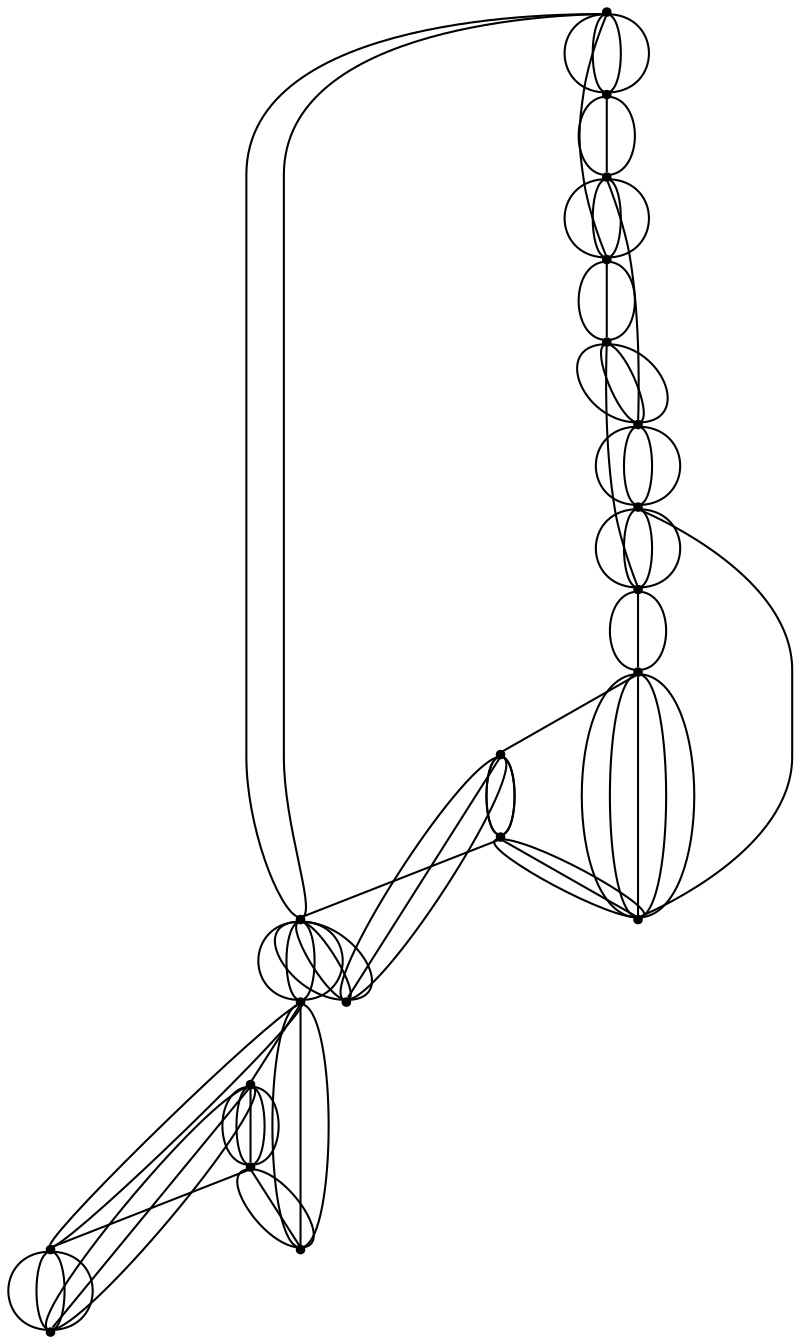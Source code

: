 graph {
  node [shape=point,comment="{\"directed\":false,\"doi\":\"10.4230/LIPIcs.GD.2024.35\",\"figure\":\"6 (4)\"}"]

  v0 [pos="1922.2089846285276,683.9101101197767"]
  v1 [pos="1786.1648415021345,683.9101101197767"]
  v2 [pos="1718.1427699389378,683.9099829586723"]
  v3 [pos="1650.120698375741,683.9101101197767"]
  v4 [pos="1582.0986268125444,683.9101101197767"]
  v5 [pos="1514.0765552493478,683.9101101197767"]
  v6 [pos="1446.0544836861513,683.9099829586723"]
  v7 [pos="1378.0324121229546,683.9101101197767"]
  v8 [pos="1310.0103405597579,683.9101101197767"]
  v9 [pos="1241.9882689965611,683.9101101197767"]
  v10 [pos="1173.9661974333644,683.9099829586723"]
  v11 [pos="1037.9219907111676,683.9101101197767"]
  v12 [pos="969.899919147971,683.9101101197767"]
  v13 [pos="833.8557760215776,683.9101101197767"]
  v14 [pos="765.8337044583811,683.9099829586723"]
  v15 [pos="629.7895613319879,683.9101101197767"]
  v16 [pos="1854.1869130653308,683.9101101197767"]
  v17 [pos="1105.944125870168,683.9101101197767"]
  v18 [pos="901.8778475847744,683.9101101197767"]
  v19 [pos="697.8116328951845,683.9101101197767"]

  v15 -- v12 [id="-2",pos="629.7895613319879,683.9101101197767 629.7895613319878,955.9331446941126 629.7895613319878,955.9331446941126 629.7895613319878,955.9331446941126 969.899919147971,955.9331446941126 969.899919147971,955.9331446941126 969.899919147971,955.9331446941126 969.899919147971,683.9101101197767 969.899919147971,683.9101101197767 969.899919147971,683.9101101197767"]
  v15 -- v12 [id="-3",pos="629.7895613319879,683.9101101197767 629.7895613319878,479.8928341890248 629.7895613319878,479.8928341890248 629.7895613319878,479.8928341890248 969.899919147971,479.8928341890248 969.899919147971,479.8928341890248 969.899919147971,479.8928341890248 969.899919147971,683.9101101197767 969.899919147971,683.9101101197767 969.899919147971,683.9101101197767"]
  v0 -- v2 [id="-4",pos="1922.2089846285276,683.9101101197767 1911.5039030034034,651.8028849621194 1886.3016491742746,626.6067386685611 1854.1867858737237,615.9043514761927 1797.8347986599408,597.1262804448988 1736.9252817747806,627.5715735483445 1718.1427699389378,683.9099829586723"]
  v15 -- v19 [id="-5",pos="629.7895613319879,683.9101101197767 651.0464586954868,679.6597502045527 651.0464586954868,679.6597502045527 651.0464586954868,679.6597502045527 676.5547355316855,679.6598773656572 676.5547355316855,679.6598773656572 676.5547355316855,679.6598773656572 697.8116328951845,683.9101101197767 697.8116328951845,683.9101101197767 697.8116328951845,683.9101101197767"]
  v15 -- v19 [id="-6",pos="629.7895613319879,683.9101101197767 651.0464586954868,688.1604700350007 651.0464586954868,688.1604700350007 651.0464586954868,688.1604700350007 676.5547355316855,688.1603428738963 676.5547355316855,688.1603428738963 676.5547355316855,688.1603428738963 697.8116328951845,683.9101101197767 697.8116328951845,683.9101101197767 697.8116328951845,683.9101101197767"]
  v15 -- v19 [id="-7",pos="629.7895613319879,683.9101101197767 651.0464586954868,671.1590303741046 651.0464586954868,671.1590303741046 651.0464586954868,671.1590303741046 676.5547355316855,671.1590303741046 676.5547355316855,671.1590303741046 676.5547355316855,671.1590303741046 697.8116328951845,683.9101101197767 697.8116328951845,683.9101101197767 697.8116328951845,683.9101101197767"]
  v1 -- v2 [id="-8",pos="1786.1648415021345,683.9101101197767 1782.5977528764988,694.612497312145 1774.19712879173,703.0112339368486 1763.4920471666057,706.5772763686386 1744.7095353307627,712.838053344736 1724.404921530827,702.6881811510707 1718.1427699389378,683.9099829586723"]
  v15 -- v19 [id="-10",pos="629.7895613319879,683.9101101197767 651.0464586954868,696.6611898654487 651.0464586954868,696.6611898654487 651.0464586954868,696.6611898654487 676.5547355316855,696.6611898654487 676.5547355316855,696.6611898654487 676.5547355316855,696.6611898654487 697.8116328951845,683.9101101197767 697.8116328951845,683.9101101197767 697.8116328951845,683.9101101197767"]
  v1 -- v4 [id="-11",pos="1786.1648415021345,683.9101101197767 1775.4597598770101,716.017335277434 1750.2575060478814,741.2134815709923 1718.1426427473305,751.9158687633607 1661.7906555335476,770.6939397946546 1600.8811386483874,740.2486466912088 1582.0986268125444,683.9101101197767"]
  v3 -- v4 [id="-13",pos="1650.120698375741,683.9101101197767 1646.5536097501056,694.612497312145 1638.1529856653367,703.0112339368486 1627.4479040402125,706.5772763686386 1608.6653922043695,712.838053344736 1588.3607784044339,702.6881811510707 1582.0986268125444,683.9101101197767"]
  v3 -- v6 [id="-14",pos="1650.120698375741,683.9101101197767 1639.415616750617,651.8028849621194 1614.2133629214882,626.6067386685611 1582.0984996209372,615.9043514761927 1525.7465124071541,597.1262804448988 1464.8369955219941,627.5715735483445 1446.0544836861513,683.9099829586723"]
  v5 -- v6 [id="-15",pos="1514.0765552493478,683.9101101197767 1510.5094666237123,694.612497312145 1502.1088425389435,703.0112339368486 1491.403760913819,706.5772763686386 1472.6212490779762,712.838053344736 1452.3166352780406,702.6881811510707 1446.0544836861513,683.9099829586723"]
  v5 -- v8 [id="-16",pos="1514.0765552493478,683.9101101197767 1503.3714736242237,716.017335277434 1478.169219795095,741.2134815709923 1446.054356494544,751.9158687633607 1389.7023692807609,770.6939397946546 1328.792852395601,740.2486466912088 1310.0103405597579,683.9101101197767"]
  v7 -- v8 [id="-17",pos="1378.0324121229546,683.9101101197767 1374.465323497319,694.612497312145 1366.06469941255,703.0112339368486 1355.3596177874258,706.5772763686386 1336.5771059515828,712.838053344736 1316.2724921516472,702.6881811510707 1310.0103405597579,683.9101101197767"]
  v7 -- v10 [id="-18",pos="1378.0324121229546,683.9101101197767 1367.3273304978302,651.8028849621194 1342.1250766687015,626.6067386685611 1310.0102133681505,615.9043514761927 1253.6582261543676,597.1262804448988 1192.7487092692074,627.5715735483445 1173.9661974333644,683.9099829586723"]
  v19 -- v14 [id="-19",pos="697.8116328951845,683.9101101197767 719.0685302586834,683.9101101197767 719.0685302586834,683.9101101197767 719.0685302586834,683.9101101197767 744.5768070948822,683.9101101197767 744.5768070948822,683.9101101197767 744.5768070948822,683.9101101197767 765.8337044583811,683.9099829586723 765.8337044583811,683.9099829586723 765.8337044583811,683.9099829586723"]
  v9 -- v10 [id="-22",pos="1241.9882689965611,683.9101101197767 1238.4211803709259,694.612497312145 1230.0205562861568,703.0112339368486 1219.3154746610326,706.5772763686386 1200.5329628251895,712.838053344736 1180.228349025254,702.6881811510707 1173.9661974333644,683.9099829586723"]
  v19 -- v14 [id="-23",pos="697.8116328951845,683.9101101197767 719.0685302586834,671.1590303741046 719.0685302586834,671.1590303741046 719.0685302586834,671.1590303741046 744.5768070948822,671.1590303741046 744.5768070948822,671.1590303741046 744.5768070948822,671.1590303741046 765.8337044583811,683.9099829586723 765.8337044583811,683.9099829586723 765.8337044583811,683.9099829586723"]
  v19 -- v14 [id="-24",pos="697.8116328951845,683.9101101197767 719.0685302586834,696.6611898654487 719.0685302586834,696.6611898654487 719.0685302586834,696.6611898654487 744.5768070948822,696.6611898654487 744.5768070948822,696.6611898654487 744.5768070948822,696.6611898654487 765.8337044583811,683.9099829586723 765.8337044583811,683.9099829586723 765.8337044583811,683.9099829586723"]
  v9 -- v11 [id="-25",pos="1241.9882689965611,683.9101101197767 1231.283187371437,716.017335277434 1206.0810607339156,741.2134815709923 1173.9660702417573,751.9158687633607 1117.6140830279744,770.6939397946546 1056.7045661428142,740.2486466912088 1037.9219907111676,683.9101101197767"]
  v11 -- v12 [id="-26",pos="1037.9219907111676,683.9101101197767 1034.355092872943,694.612497312145 1025.9543415965668,703.0112339368486 1015.2493871630498,706.5772763686386 996.4668117314033,712.838053344736 976.1621979314676,702.6881811510707 969.899919147971,683.9101101197767"]
  v12 -- v14 [id="-27",pos="969.899919147971,683.9101101197767 959.1949011186504,716.017335277434 933.992774481129,741.2134815709923 901.8778475847744,751.9158687633607 845.5257967751878,770.6939397946546 784.6162798900277,740.2486466912088 765.8337044583811,683.9099829586723"]
  v13 -- v14 [id="-28",pos="833.8557760215776,683.9101101197767 830.2888781833532,694.612497312145 821.8881269069769,703.0112339368486 811.18317247346,706.5772763686386 792.4005970418134,712.838053344736 772.0959832418777,702.6881811510707 765.8337044583811,683.9099829586723"]
  v13 -- v15 [id="-29",pos="833.8557760215776,683.9101101197767 823.1507579922571,651.8028849621194 797.9486313547357,626.6067386685611 765.8337044583811,615.9043514761927 709.4816536487945,597.1262804448988 648.5721367636344,627.5715735483445 629.7895613319879,683.9101101197767"]
  v0 -- v11 [id="-31",pos="1922.2089846285276,683.9101101197767 1922.2088574369204,955.9331446941126 1922.2088574369204,955.9331446941126 1922.2088574369204,955.9331446941126 1037.9219907111676,955.9331446941126 1037.9219907111676,955.9331446941126 1037.9219907111676,955.9331446941126 1037.9219907111676,683.9101101197767 1037.9219907111676,683.9101101197767 1037.9219907111676,683.9101101197767"]
  v0 -- v11 [id="-32",pos="1922.2089846285276,683.9101101197767 1922.2088574369204,479.8928341890248 1922.2088574369204,479.8928341890248 1922.2088574369204,479.8928341890248 1037.9219907111676,479.8928341890248 1037.9219907111676,479.8928341890248 1037.9219907111676,479.8928341890248 1037.9219907111676,683.9101101197767 1037.9219907111676,683.9101101197767 1037.9219907111676,683.9101101197767"]
  v0 -- v16 [id="-33",pos="1922.2089846285276,683.9101101197767 1900.9519600734216,679.6597502045527 1900.9519600734216,679.6597502045527 1900.9519600734216,679.6597502045527 1875.44381042883,679.6598773656572 1875.44381042883,679.6598773656572 1875.44381042883,679.6598773656572 1854.1869130653308,683.9101101197767 1854.1869130653308,683.9101101197767 1854.1869130653308,683.9101101197767"]
  v0 -- v16 [id="-34",pos="1922.2089846285276,683.9101101197767 1900.9519600734216,688.1604700350007 1900.9519600734216,688.1604700350007 1900.9519600734216,688.1604700350007 1875.44381042883,688.1603428738963 1875.44381042883,688.1603428738963 1875.44381042883,688.1603428738963 1854.1869130653308,683.9101101197767 1854.1869130653308,683.9101101197767 1854.1869130653308,683.9101101197767"]
  v0 -- v16 [id="-35",pos="1922.2089846285276,683.9101101197767 1900.9519600734216,696.6611898654487 1900.9519600734216,696.6611898654487 1900.9519600734216,696.6611898654487 1875.4436832372228,696.6611898654487 1875.4436832372228,696.6611898654487 1875.4436832372228,696.6611898654487 1854.1869130653308,683.9101101197767 1854.1869130653308,683.9101101197767 1854.1869130653308,683.9101101197767"]
  v0 -- v16 [id="-39",pos="1922.2089846285276,683.9101101197767 1900.9519600734216,671.1590303741046 1900.9519600734216,671.1590303741046 1900.9519600734216,671.1590303741046 1875.4436832372228,671.1590303741046 1875.4436832372228,671.1590303741046 1875.4436832372228,671.1590303741046 1854.1869130653308,683.9101101197767 1854.1869130653308,683.9101101197767 1854.1869130653308,683.9101101197767"]
  v16 -- v1 [id="-40",pos="1854.1869130653308,683.9101101197767 1832.9298885102248,692.4108299502246 1832.9298885102248,692.4108299502246 1832.9298885102248,692.4108299502246 1807.4217388656334,692.4108299502246 1807.4217388656334,692.4108299502246 1807.4217388656334,692.4108299502246 1786.1648415021345,683.9101101197767 1786.1648415021345,683.9101101197767 1786.1648415021345,683.9101101197767"]
  v16 -- v1 [id="-41",pos="1854.1869130653308,683.9101101197767 1832.9298885102248,679.6597502045527 1832.9298885102248,679.6597502045527 1832.9298885102248,679.6597502045527 1807.4217388656334,679.6598773656572 1807.4217388656334,679.6598773656572 1807.4217388656334,679.6598773656572 1786.1648415021345,683.9101101197767 1786.1648415021345,683.9101101197767 1786.1648415021345,683.9101101197767"]
  v16 -- v1 [id="-46",pos="1854.1869130653308,683.9101101197767 1832.9298885102248,671.1590303741046 1832.9298885102248,671.1590303741046 1832.9298885102248,671.1590303741046 1807.421611674026,671.1590303741046 1807.421611674026,671.1590303741046 1807.421611674026,671.1590303741046 1786.1648415021345,683.9101101197767 1786.1648415021345,683.9101101197767 1786.1648415021345,683.9101101197767"]
  v14 -- v13 [id="-47",pos="765.8337044583811,683.9099829586723 787.09060182188,679.6597502045527 787.09060182188,679.6597502045527 787.09060182188,679.6597502045527 812.5988786580788,679.6598773656572 812.5988786580788,679.6598773656572 812.5988786580788,679.6598773656572 833.8557760215776,683.9101101197767 833.8557760215776,683.9101101197767 833.8557760215776,683.9101101197767"]
  v14 -- v13 [id="-50",pos="765.8337044583811,683.9099829586723 787.09060182188,671.1590303741046 787.09060182188,671.1590303741046 787.09060182188,671.1590303741046 812.5988786580788,671.1590303741046 812.5988786580788,671.1590303741046 812.5988786580788,671.1590303741046 833.8557760215776,683.9101101197767 833.8557760215776,683.9101101197767 833.8557760215776,683.9101101197767"]
  v14 -- v13 [id="-51",pos="765.8337044583811,683.9099829586723 787.09060182188,688.1604700350007 787.09060182188,688.1604700350007 787.09060182188,688.1604700350007 812.5988786580788,688.1603428738963 812.5988786580788,688.1603428738963 812.5988786580788,688.1603428738963 833.8557760215776,683.9101101197767 833.8557760215776,683.9101101197767 833.8557760215776,683.9101101197767"]
  v1 -- v2 [id="-56",pos="1786.1648415021345,683.9101101197767 1764.907816947028,675.4093902893287 1764.907816947028,675.4093902893287 1764.907816947028,675.4093902893287 1739.3996673024367,675.4093902893287 1739.3996673024367,675.4093902893287 1739.3996673024367,675.4093902893287 1718.1427699389378,683.9099829586723 1718.1427699389378,683.9099829586723 1718.1427699389378,683.9099829586723"]
  v1 -- v2 [id="-57",pos="1786.1648415021345,683.9101101197767 1764.907816947028,692.4108299502246 1764.907816947028,692.4108299502246 1764.907816947028,692.4108299502246 1739.3996673024367,692.4108299502246 1739.3996673024367,692.4108299502246 1739.3996673024367,692.4108299502246 1718.1427699389378,683.9099829586723 1718.1427699389378,683.9099829586723 1718.1427699389378,683.9099829586723"]
  v13 -- v18 [id="-59",pos="833.8557760215776,683.9101101197767 855.1126733850767,683.9101101197767 855.1126733850767,683.9101101197767 855.1126733850767,683.9101101197767 880.6209502212754,683.9101101197767 880.6209502212754,683.9101101197767 880.6209502212754,683.9101101197767 901.8778475847744,683.9101101197767 901.8778475847744,683.9101101197767 901.8778475847744,683.9101101197767"]
  v13 -- v18 [id="-62",pos="833.8557760215776,683.9101101197767 855.1126733850767,671.1590303741046 855.1126733850767,671.1590303741046 855.1126733850767,671.1590303741046 880.6209502212754,671.1590303741046 880.6209502212754,671.1590303741046 880.6209502212754,671.1590303741046 901.8778475847744,683.9101101197767 901.8778475847744,683.9101101197767 901.8778475847744,683.9101101197767"]
  v13 -- v18 [id="-63",pos="833.8557760215776,683.9101101197767 855.1126733850767,696.6611898654487 855.1126733850767,696.6611898654487 855.1126733850767,696.6611898654487 880.6209502212754,696.6611898654487 880.6209502212754,696.6611898654487 880.6209502212754,696.6611898654487 901.8778475847744,683.9101101197767 901.8778475847744,683.9101101197767 901.8778475847744,683.9101101197767"]
  v13 -- v14 [id="-65",pos="833.8557760215776,683.9101101197767 812.5988786580788,696.6611898654487 812.5988786580788,696.6611898654487 812.5988786580788,696.6611898654487 787.09060182188,696.6611898654487 787.09060182188,696.6611898654487 787.09060182188,696.6611898654487 765.8337044583811,683.9099829586723 765.8337044583811,683.9099829586723 765.8337044583811,683.9099829586723"]
  v1 -- v2 [id="-67",pos="1786.1648415021345,683.9101101197767 1764.907816947028,683.9101101197767 1764.907816947028,683.9101101197767 1764.907816947028,683.9101101197767 1739.3996673024367,683.9101101197767 1739.3996673024367,683.9101101197767 1739.3996673024367,683.9101101197767 1718.1427699389378,683.9099829586723 1718.1427699389378,683.9099829586723 1718.1427699389378,683.9099829586723"]
  v18 -- v12 [id="-72",pos="901.8778475847744,683.9101101197767 923.1347449482734,675.4093902893287 923.1347449482734,675.4093902893287 923.1347449482734,675.4093902893287 948.6430217844721,675.4093902893287 948.6430217844721,675.4093902893287 948.6430217844721,675.4093902893287 969.899919147971,683.9101101197767 969.899919147971,683.9101101197767 969.899919147971,683.9101101197767"]
  v18 -- v12 [id="-73",pos="901.8778475847744,683.9101101197767 923.1347449482734,688.1604700350007 923.1347449482734,688.1604700350007 923.1347449482734,688.1604700350007 948.6430217844721,688.1603428738963 948.6430217844721,688.1603428738963 948.6430217844721,688.1603428738963 969.899919147971,683.9101101197767 969.899919147971,683.9101101197767 969.899919147971,683.9101101197767"]
  v2 -- v3 [id="-74",pos="1718.1427699389378,683.9099829586723 1696.8857453838316,696.6611898654487 1696.8857453838316,696.6611898654487 1696.8857453838316,696.6611898654487 1671.3774685476328,696.6611898654487 1671.3774685476328,696.6611898654487 1671.3774685476328,696.6611898654487 1650.120698375741,683.9101101197767 1650.120698375741,683.9101101197767 1650.120698375741,683.9101101197767"]
  v18 -- v12 [id="-75",pos="901.8778475847744,683.9101101197767 923.1347449482734,696.6611898654487 923.1347449482734,696.6611898654487 923.1347449482734,696.6611898654487 948.6430217844721,696.6611898654487 948.6430217844721,696.6611898654487 948.6430217844721,696.6611898654487 969.899919147971,683.9101101197767 969.899919147971,683.9101101197767 969.899919147971,683.9101101197767"]
  v2 -- v3 [id="-79",pos="1718.1427699389378,683.9099829586723 1696.8857453838316,675.4093902893287 1696.8857453838316,675.4093902893287 1696.8857453838316,675.4093902893287 1671.37759573924,675.4093902893287 1671.37759573924,675.4093902893287 1671.37759573924,675.4093902893287 1650.120698375741,683.9101101197767 1650.120698375741,683.9101101197767 1650.120698375741,683.9101101197767"]
  v2 -- v3 [id="-82",pos="1718.1427699389378,683.9099829586723 1696.8857453838316,688.1604700350007 1696.8857453838316,688.1604700350007 1696.8857453838316,688.1604700350007 1671.37759573924,688.1603428738963 1671.37759573924,688.1603428738963 1671.37759573924,688.1603428738963 1650.120698375741,683.9101101197767 1650.120698375741,683.9101101197767 1650.120698375741,683.9101101197767"]
  v12 -- v11 [id="-85",pos="969.899919147971,683.9101101197767 991.15681651147,683.9101101197767 991.15681651147,683.9101101197767 991.15681651147,683.9101101197767 1016.6650933476687,683.9101101197767 1016.6650933476687,683.9101101197767 1016.6650933476687,683.9101101197767 1037.9219907111676,683.9101101197767 1037.9219907111676,683.9101101197767 1037.9219907111676,683.9101101197767"]
  v12 -- v11 [id="-86",pos="969.899919147971,683.9101101197767 991.15681651147,675.4093902893287 991.15681651147,675.4093902893287 991.15681651147,675.4093902893287 1016.6650933476687,675.4093902893287 1016.6650933476687,675.4093902893287 1016.6650933476687,675.4093902893287 1037.9219907111676,683.9101101197767 1037.9219907111676,683.9101101197767 1037.9219907111676,683.9101101197767"]
  v12 -- v11 [id="-87",pos="969.899919147971,683.9101101197767 991.15681651147,692.4108299502246 991.15681651147,692.4108299502246 991.15681651147,692.4108299502246 1016.6650933476687,692.4108299502246 1016.6650933476687,692.4108299502246 1016.6650933476687,692.4108299502246 1037.9219907111676,683.9101101197767 1037.9219907111676,683.9101101197767 1037.9219907111676,683.9101101197767"]
  v3 -- v4 [id="-93",pos="1650.120698375741,683.9101101197767 1628.8636738206349,675.4093902893287 1628.8636738206349,675.4093902893287 1628.8636738206349,675.4093902893287 1603.3555241760434,675.4093902893287 1603.3555241760434,675.4093902893287 1603.3555241760434,675.4093902893287 1582.0986268125444,683.9101101197767 1582.0986268125444,683.9101101197767 1582.0986268125444,683.9101101197767"]
  v3 -- v4 [id="-96",pos="1650.120698375741,683.9101101197767 1628.8636738206349,692.4108299502246 1628.8636738206349,692.4108299502246 1628.8636738206349,692.4108299502246 1603.3555241760434,692.4108299502246 1603.3555241760434,692.4108299502246 1603.3555241760434,692.4108299502246 1582.0986268125444,683.9101101197767 1582.0986268125444,683.9101101197767 1582.0986268125444,683.9101101197767"]
  v3 -- v4 [id="-99",pos="1650.120698375741,683.9101101197767 1628.8636738206349,683.9101101197767 1628.8636738206349,683.9101101197767 1628.8636738206349,683.9101101197767 1603.3555241760434,683.9101101197767 1603.3555241760434,683.9101101197767 1603.3555241760434,683.9101101197767 1582.0986268125444,683.9101101197767 1582.0986268125444,683.9101101197767 1582.0986268125444,683.9101101197767"]
  v4 -- v5 [id="-101",pos="1582.0986268125444,683.9101101197767 1560.8416022574381,679.6597502045527 1560.8416022574381,679.6597502045527 1560.8416022574381,679.6597502045527 1535.3334526128467,679.6598773656572 1535.3334526128467,679.6598773656572 1535.3334526128467,679.6598773656572 1514.0765552493478,683.9101101197767 1514.0765552493478,683.9101101197767 1514.0765552493478,683.9101101197767"]
  v11 -- v17 [id="-104",pos="1037.9219907111676,683.9101101197767 1059.1788880746667,688.1604700350007 1059.1788880746667,688.1604700350007 1059.1788880746667,688.1604700350007 1084.687228506669,688.1603428738963 1084.687228506669,688.1603428738963 1084.687228506669,688.1603428738963 1105.944125870168,683.9101101197767 1105.944125870168,683.9101101197767 1105.944125870168,683.9101101197767"]
  v11 -- v17 [id="-106",pos="1037.9219907111676,683.9101101197767 1059.1788880746667,671.1590303741046 1059.1788880746667,671.1590303741046 1059.1788880746667,671.1590303741046 1084.687228506669,671.1590303741046 1084.687228506669,671.1590303741046 1084.687228506669,671.1590303741046 1105.944125870168,683.9101101197767 1105.944125870168,683.9101101197767 1105.944125870168,683.9101101197767"]
  v4 -- v5 [id="-107",pos="1582.0986268125444,683.9101101197767 1560.8416022574381,688.1604700350007 1560.8416022574381,688.1604700350007 1560.8416022574381,688.1604700350007 1535.3334526128467,688.1603428738963 1535.3334526128467,688.1603428738963 1535.3334526128467,688.1603428738963 1514.0765552493478,683.9101101197767 1514.0765552493478,683.9101101197767 1514.0765552493478,683.9101101197767"]
  v4 -- v5 [id="-110",pos="1582.0986268125444,683.9101101197767 1560.8416022574381,696.6611898654487 1560.8416022574381,696.6611898654487 1560.8416022574381,696.6611898654487 1535.3333254212396,696.6611898654487 1535.3333254212396,696.6611898654487 1535.3333254212396,696.6611898654487 1514.0765552493478,683.9101101197767 1514.0765552493478,683.9101101197767 1514.0765552493478,683.9101101197767"]
  v4 -- v5 [id="-113",pos="1582.0986268125444,683.9101101197767 1560.8416022574381,671.1590303741046 1560.8416022574381,671.1590303741046 1560.8416022574381,671.1590303741046 1535.3333254212396,671.1590303741046 1535.3333254212396,671.1590303741046 1535.3333254212396,671.1590303741046 1514.0765552493478,683.9101101197767 1514.0765552493478,683.9101101197767 1514.0765552493478,683.9101101197767"]
  v11 -- v17 [id="-114",pos="1037.9219907111676,683.9101101197767 1059.1788880746667,679.6597502045527 1059.1788880746667,679.6597502045527 1059.1788880746667,679.6597502045527 1084.687228506669,679.6598773656572 1084.687228506669,679.6598773656572 1084.687228506669,679.6598773656572 1105.944125870168,683.9101101197767 1105.944125870168,683.9101101197767 1105.944125870168,683.9101101197767"]
  v17 -- v11 [id="-116",pos="1105.944125870168,683.9101101197767 1084.687228506669,696.6611898654487 1084.687228506669,696.6611898654487 1084.687228506669,696.6611898654487 1059.1788880746667,696.6611898654487 1059.1788880746667,696.6611898654487 1059.1788880746667,696.6611898654487 1037.9219907111676,683.9101101197767 1037.9219907111676,683.9101101197767 1037.9219907111676,683.9101101197767"]
  v17 -- v10 [id="-117",pos="1105.944125870168,683.9101101197767 1127.2008960420596,675.4093902893287 1127.2008960420596,675.4093902893287 1127.2008960420596,675.4093902893287 1152.7093000698655,675.4093902893287 1152.7093000698655,675.4093902893287 1152.7093000698655,675.4093902893287 1173.9661974333644,683.9099829586723 1173.9661974333644,683.9099829586723 1173.9661974333644,683.9099829586723"]
  v17 -- v10 [id="-119",pos="1105.944125870168,683.9101101197767 1127.2008960420596,696.6611898654487 1127.2008960420596,696.6611898654487 1127.2008960420596,696.6611898654487 1152.7091728782584,696.6611898654487 1152.7091728782584,696.6611898654487 1152.7091728782584,696.6611898654487 1173.9661974333644,683.9099829586723 1173.9661974333644,683.9099829586723 1173.9661974333644,683.9099829586723"]
  v17 -- v10 [id="-122",pos="1105.944125870168,683.9101101197767 1127.2008960420596,688.1604700350007 1127.2008960420596,688.1604700350007 1127.2008960420596,688.1604700350007 1152.7093000698655,688.1603428738963 1152.7093000698655,688.1603428738963 1152.7093000698655,688.1603428738963 1173.9661974333644,683.9099829586723 1173.9661974333644,683.9099829586723 1173.9661974333644,683.9099829586723"]
  v5 -- v6 [id="-123",pos="1514.0765552493478,683.9101101197767 1492.8195306942416,696.6611898654487 1492.8195306942416,696.6611898654487 1492.8195306942416,696.6611898654487 1467.3112538580428,696.6611898654487 1467.3112538580428,696.6611898654487 1467.3112538580428,696.6611898654487 1446.0544836861513,683.9099829586723 1446.0544836861513,683.9099829586723 1446.0544836861513,683.9099829586723"]
  v5 -- v6 [id="-124",pos="1514.0765552493478,683.9101101197767 1492.8195306942416,688.1604700350007 1492.8195306942416,688.1604700350007 1492.8195306942416,688.1604700350007 1467.3113810496502,688.1603428738963 1467.3113810496502,688.1603428738963 1467.3113810496502,688.1603428738963 1446.0544836861513,683.9099829586723 1446.0544836861513,683.9099829586723 1446.0544836861513,683.9099829586723"]
  v5 -- v6 [id="-125",pos="1514.0765552493478,683.9101101197767 1492.8195306942416,675.4093902893287 1492.8195306942416,675.4093902893287 1492.8195306942416,675.4093902893287 1467.3113810496502,675.4093902893287 1467.3113810496502,675.4093902893287 1467.3113810496502,675.4093902893287 1446.0544836861513,683.9099829586723 1446.0544836861513,683.9099829586723 1446.0544836861513,683.9099829586723"]
  v6 -- v7 [id="-130",pos="1446.0544836861513,683.9099829586723 1424.797459131045,696.6611898654487 1424.797459131045,696.6611898654487 1424.797459131045,696.6611898654487 1399.2891822948461,696.6611898654487 1399.2891822948461,696.6611898654487 1399.2891822948461,696.6611898654487 1378.0324121229546,683.9101101197767 1378.0324121229546,683.9101101197767 1378.0324121229546,683.9101101197767"]
  v6 -- v7 [id="-131",pos="1446.0544836861513,683.9099829586723 1424.797459131045,675.4093902893287 1424.797459131045,675.4093902893287 1424.797459131045,675.4093902893287 1399.2893094864535,675.4093902893287 1399.2893094864535,675.4093902893287 1399.2893094864535,675.4093902893287 1378.0324121229546,683.9101101197767 1378.0324121229546,683.9101101197767 1378.0324121229546,683.9101101197767"]
  v6 -- v7 [id="-136",pos="1446.0544836861513,683.9099829586723 1424.797459131045,688.1604700350007 1424.797459131045,688.1604700350007 1424.797459131045,688.1604700350007 1399.2893094864535,688.1603428738963 1399.2893094864535,688.1603428738963 1399.2893094864535,688.1603428738963 1378.0324121229546,683.9101101197767 1378.0324121229546,683.9101101197767 1378.0324121229546,683.9101101197767"]
  v7 -- v8 [id="-139",pos="1378.0324121229546,683.9101101197767 1356.7753875678484,679.6597502045527 1356.7753875678484,679.6597502045527 1356.7753875678484,679.6597502045527 1331.2672379232567,679.6598773656572 1331.2672379232567,679.6598773656572 1331.2672379232567,679.6598773656572 1310.0103405597579,683.9101101197767 1310.0103405597579,683.9101101197767 1310.0103405597579,683.9101101197767"]
  v7 -- v8 [id="-140",pos="1378.0324121229546,683.9101101197767 1356.7753875678484,696.6611898654487 1356.7753875678484,696.6611898654487 1356.7753875678484,696.6611898654487 1331.2671107316496,696.6611898654487 1331.2671107316496,696.6611898654487 1331.2671107316496,696.6611898654487 1310.0103405597579,683.9101101197767 1310.0103405597579,683.9101101197767 1310.0103405597579,683.9101101197767"]
  v10 -- v9 [id="-142",pos="1173.9661974333644,683.9099829586723 1195.2229676052564,688.1604700350007 1195.2229676052564,688.1604700350007 1195.2229676052564,688.1604700350007 1220.7313716330623,688.1603428738963 1220.7313716330623,688.1603428738963 1220.7313716330623,688.1603428738963 1241.9882689965611,683.9101101197767 1241.9882689965611,683.9101101197767 1241.9882689965611,683.9101101197767"]
  v10 -- v9 [id="-146",pos="1173.9661974333644,683.9099829586723 1195.2229676052564,696.6611898654487 1195.2229676052564,696.6611898654487 1195.2229676052564,696.6611898654487 1220.731244441455,696.6611898654487 1220.731244441455,696.6611898654487 1220.731244441455,696.6611898654487 1241.9882689965611,683.9101101197767 1241.9882689965611,683.9101101197767 1241.9882689965611,683.9101101197767"]
  v10 -- v9 [id="-148",pos="1173.9661974333644,683.9099829586723 1195.2229676052564,675.4093902893287 1195.2229676052564,675.4093902893287 1195.2229676052564,675.4093902893287 1220.7313716330623,675.4093902893287 1220.7313716330623,675.4093902893287 1220.7313716330623,675.4093902893287 1241.9882689965611,683.9101101197767 1241.9882689965611,683.9101101197767 1241.9882689965611,683.9101101197767"]
  v7 -- v8 [id="-149",pos="1378.0324121229546,683.9101101197767 1356.7753875678484,688.1604700350007 1356.7753875678484,688.1604700350007 1356.7753875678484,688.1604700350007 1331.2672379232567,688.1603428738963 1331.2672379232567,688.1603428738963 1331.2672379232567,688.1603428738963 1310.0103405597579,683.9101101197767 1310.0103405597579,683.9101101197767 1310.0103405597579,683.9101101197767"]
  v7 -- v8 [id="-151",pos="1378.0324121229546,683.9101101197767 1356.7753875678484,671.1590303741046 1356.7753875678484,671.1590303741046 1356.7753875678484,671.1590303741046 1331.2671107316496,671.1590303741046 1331.2671107316496,671.1590303741046 1331.2671107316496,671.1590303741046 1310.0103405597579,683.9101101197767 1310.0103405597579,683.9101101197767 1310.0103405597579,683.9101101197767"]
  v9 -- v8 [id="-155",pos="1241.9882689965611,683.9101101197767 1263.2450391684529,671.1590303741046 1263.2450391684529,671.1590303741046 1263.2450391684529,671.1590303741046 1288.7533160046517,671.1590303741046 1288.7533160046517,671.1590303741046 1288.7533160046517,671.1590303741046 1310.0103405597579,683.9101101197767 1310.0103405597579,683.9101101197767 1310.0103405597579,683.9101101197767"]
  v9 -- v8 [id="-156",pos="1241.9882689965611,683.9101101197767 1263.2450391684529,692.4108299502246 1263.2450391684529,692.4108299502246 1263.2450391684529,692.4108299502246 1288.753443196259,692.4108299502246 1288.753443196259,692.4108299502246 1288.753443196259,692.4108299502246 1310.0103405597579,683.9101101197767 1310.0103405597579,683.9101101197767 1310.0103405597579,683.9101101197767"]
  v9 -- v8 [id="-157",pos="1241.9882689965611,683.9101101197767 1263.2450391684529,683.9101101197767 1263.2450391684529,683.9101101197767 1263.2450391684529,683.9101101197767 1288.753443196259,683.9101101197767 1288.753443196259,683.9101101197767 1288.753443196259,683.9101101197767 1310.0103405597579,683.9101101197767 1310.0103405597579,683.9101101197767 1310.0103405597579,683.9101101197767"]
}